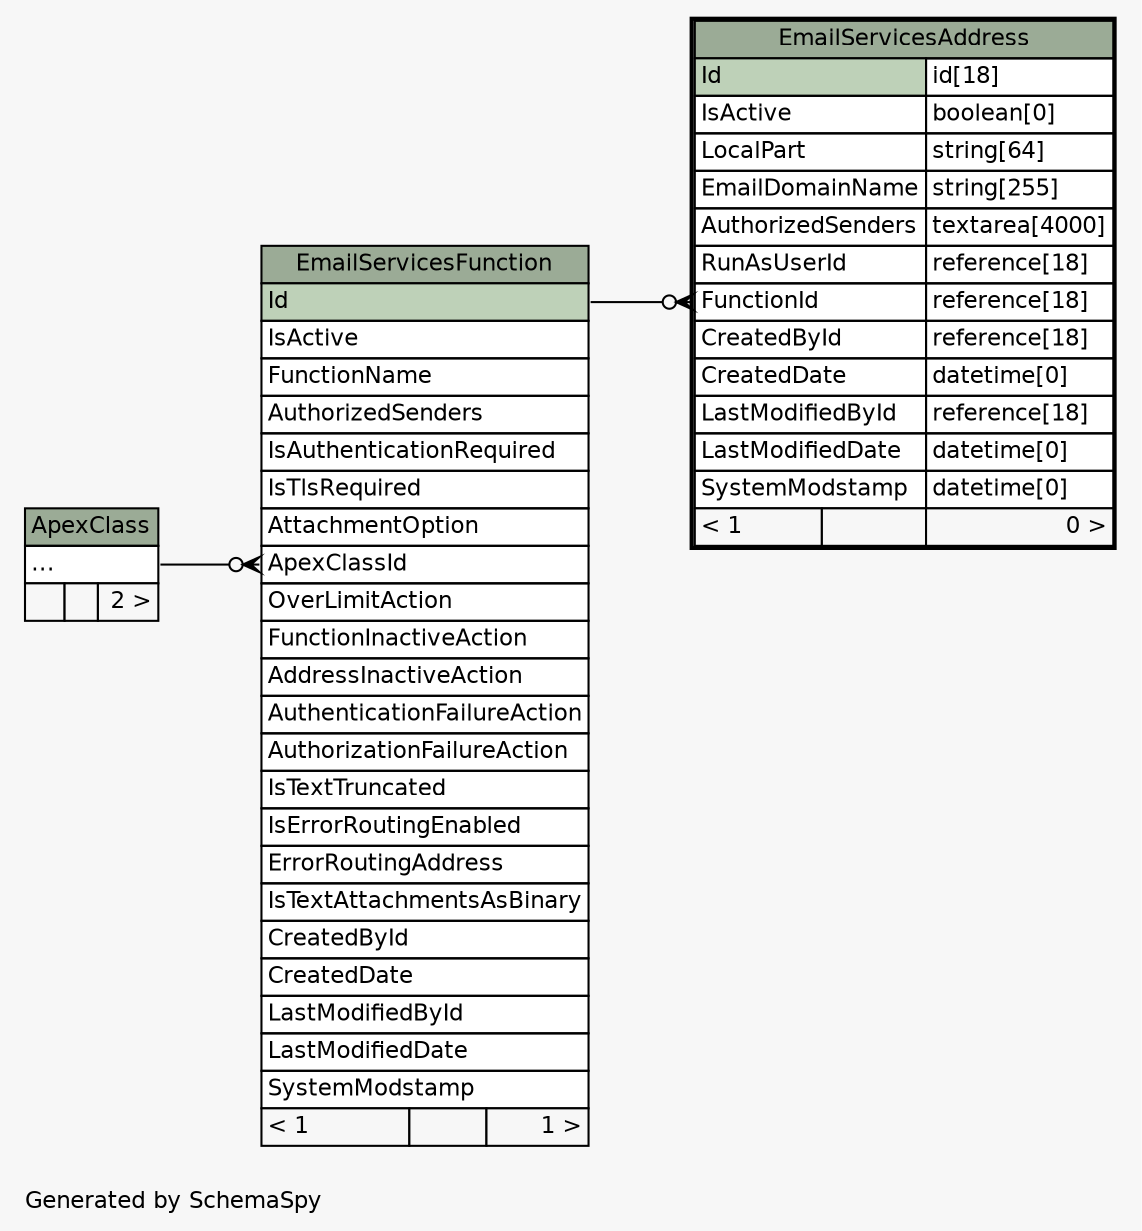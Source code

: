 // dot 2.36.0 on Mac OS X 10.11.6
// SchemaSpy rev 590
digraph "twoDegreesRelationshipsDiagram" {
  graph [
    rankdir="RL"
    bgcolor="#f7f7f7"
    label="\nGenerated by SchemaSpy"
    labeljust="l"
    nodesep="0.18"
    ranksep="0.46"
    fontname="Helvetica"
    fontsize="11"
  ];
  node [
    fontname="Helvetica"
    fontsize="11"
    shape="plaintext"
  ];
  edge [
    arrowsize="0.8"
  ];
  "EmailServicesAddress":"FunctionId":w -> "EmailServicesFunction":"Id":e [arrowhead=none dir=back arrowtail=crowodot];
  "EmailServicesFunction":"ApexClassId":w -> "ApexClass":"elipses":e [arrowhead=none dir=back arrowtail=crowodot];
  "ApexClass" [
    label=<
    <TABLE BORDER="0" CELLBORDER="1" CELLSPACING="0" BGCOLOR="#ffffff">
      <TR><TD COLSPAN="3" BGCOLOR="#9bab96" ALIGN="CENTER">ApexClass</TD></TR>
      <TR><TD PORT="elipses" COLSPAN="3" ALIGN="LEFT">...</TD></TR>
      <TR><TD ALIGN="LEFT" BGCOLOR="#f7f7f7">  </TD><TD ALIGN="RIGHT" BGCOLOR="#f7f7f7">  </TD><TD ALIGN="RIGHT" BGCOLOR="#f7f7f7">2 &gt;</TD></TR>
    </TABLE>>
    URL="ApexClass.html"
    tooltip="ApexClass"
  ];
  "EmailServicesAddress" [
    label=<
    <TABLE BORDER="2" CELLBORDER="1" CELLSPACING="0" BGCOLOR="#ffffff">
      <TR><TD COLSPAN="3" BGCOLOR="#9bab96" ALIGN="CENTER">EmailServicesAddress</TD></TR>
      <TR><TD PORT="Id" COLSPAN="2" BGCOLOR="#bed1b8" ALIGN="LEFT">Id</TD><TD PORT="Id.type" ALIGN="LEFT">id[18]</TD></TR>
      <TR><TD PORT="IsActive" COLSPAN="2" ALIGN="LEFT">IsActive</TD><TD PORT="IsActive.type" ALIGN="LEFT">boolean[0]</TD></TR>
      <TR><TD PORT="LocalPart" COLSPAN="2" ALIGN="LEFT">LocalPart</TD><TD PORT="LocalPart.type" ALIGN="LEFT">string[64]</TD></TR>
      <TR><TD PORT="EmailDomainName" COLSPAN="2" ALIGN="LEFT">EmailDomainName</TD><TD PORT="EmailDomainName.type" ALIGN="LEFT">string[255]</TD></TR>
      <TR><TD PORT="AuthorizedSenders" COLSPAN="2" ALIGN="LEFT">AuthorizedSenders</TD><TD PORT="AuthorizedSenders.type" ALIGN="LEFT">textarea[4000]</TD></TR>
      <TR><TD PORT="RunAsUserId" COLSPAN="2" ALIGN="LEFT">RunAsUserId</TD><TD PORT="RunAsUserId.type" ALIGN="LEFT">reference[18]</TD></TR>
      <TR><TD PORT="FunctionId" COLSPAN="2" ALIGN="LEFT">FunctionId</TD><TD PORT="FunctionId.type" ALIGN="LEFT">reference[18]</TD></TR>
      <TR><TD PORT="CreatedById" COLSPAN="2" ALIGN="LEFT">CreatedById</TD><TD PORT="CreatedById.type" ALIGN="LEFT">reference[18]</TD></TR>
      <TR><TD PORT="CreatedDate" COLSPAN="2" ALIGN="LEFT">CreatedDate</TD><TD PORT="CreatedDate.type" ALIGN="LEFT">datetime[0]</TD></TR>
      <TR><TD PORT="LastModifiedById" COLSPAN="2" ALIGN="LEFT">LastModifiedById</TD><TD PORT="LastModifiedById.type" ALIGN="LEFT">reference[18]</TD></TR>
      <TR><TD PORT="LastModifiedDate" COLSPAN="2" ALIGN="LEFT">LastModifiedDate</TD><TD PORT="LastModifiedDate.type" ALIGN="LEFT">datetime[0]</TD></TR>
      <TR><TD PORT="SystemModstamp" COLSPAN="2" ALIGN="LEFT">SystemModstamp</TD><TD PORT="SystemModstamp.type" ALIGN="LEFT">datetime[0]</TD></TR>
      <TR><TD ALIGN="LEFT" BGCOLOR="#f7f7f7">&lt; 1</TD><TD ALIGN="RIGHT" BGCOLOR="#f7f7f7">  </TD><TD ALIGN="RIGHT" BGCOLOR="#f7f7f7">0 &gt;</TD></TR>
    </TABLE>>
    URL="EmailServicesAddress.html"
    tooltip="EmailServicesAddress"
  ];
  "EmailServicesFunction" [
    label=<
    <TABLE BORDER="0" CELLBORDER="1" CELLSPACING="0" BGCOLOR="#ffffff">
      <TR><TD COLSPAN="3" BGCOLOR="#9bab96" ALIGN="CENTER">EmailServicesFunction</TD></TR>
      <TR><TD PORT="Id" COLSPAN="3" BGCOLOR="#bed1b8" ALIGN="LEFT">Id</TD></TR>
      <TR><TD PORT="IsActive" COLSPAN="3" ALIGN="LEFT">IsActive</TD></TR>
      <TR><TD PORT="FunctionName" COLSPAN="3" ALIGN="LEFT">FunctionName</TD></TR>
      <TR><TD PORT="AuthorizedSenders" COLSPAN="3" ALIGN="LEFT">AuthorizedSenders</TD></TR>
      <TR><TD PORT="IsAuthenticationRequired" COLSPAN="3" ALIGN="LEFT">IsAuthenticationRequired</TD></TR>
      <TR><TD PORT="IsTlsRequired" COLSPAN="3" ALIGN="LEFT">IsTlsRequired</TD></TR>
      <TR><TD PORT="AttachmentOption" COLSPAN="3" ALIGN="LEFT">AttachmentOption</TD></TR>
      <TR><TD PORT="ApexClassId" COLSPAN="3" ALIGN="LEFT">ApexClassId</TD></TR>
      <TR><TD PORT="OverLimitAction" COLSPAN="3" ALIGN="LEFT">OverLimitAction</TD></TR>
      <TR><TD PORT="FunctionInactiveAction" COLSPAN="3" ALIGN="LEFT">FunctionInactiveAction</TD></TR>
      <TR><TD PORT="AddressInactiveAction" COLSPAN="3" ALIGN="LEFT">AddressInactiveAction</TD></TR>
      <TR><TD PORT="AuthenticationFailureAction" COLSPAN="3" ALIGN="LEFT">AuthenticationFailureAction</TD></TR>
      <TR><TD PORT="AuthorizationFailureAction" COLSPAN="3" ALIGN="LEFT">AuthorizationFailureAction</TD></TR>
      <TR><TD PORT="IsTextTruncated" COLSPAN="3" ALIGN="LEFT">IsTextTruncated</TD></TR>
      <TR><TD PORT="IsErrorRoutingEnabled" COLSPAN="3" ALIGN="LEFT">IsErrorRoutingEnabled</TD></TR>
      <TR><TD PORT="ErrorRoutingAddress" COLSPAN="3" ALIGN="LEFT">ErrorRoutingAddress</TD></TR>
      <TR><TD PORT="IsTextAttachmentsAsBinary" COLSPAN="3" ALIGN="LEFT">IsTextAttachmentsAsBinary</TD></TR>
      <TR><TD PORT="CreatedById" COLSPAN="3" ALIGN="LEFT">CreatedById</TD></TR>
      <TR><TD PORT="CreatedDate" COLSPAN="3" ALIGN="LEFT">CreatedDate</TD></TR>
      <TR><TD PORT="LastModifiedById" COLSPAN="3" ALIGN="LEFT">LastModifiedById</TD></TR>
      <TR><TD PORT="LastModifiedDate" COLSPAN="3" ALIGN="LEFT">LastModifiedDate</TD></TR>
      <TR><TD PORT="SystemModstamp" COLSPAN="3" ALIGN="LEFT">SystemModstamp</TD></TR>
      <TR><TD ALIGN="LEFT" BGCOLOR="#f7f7f7">&lt; 1</TD><TD ALIGN="RIGHT" BGCOLOR="#f7f7f7">  </TD><TD ALIGN="RIGHT" BGCOLOR="#f7f7f7">1 &gt;</TD></TR>
    </TABLE>>
    URL="EmailServicesFunction.html"
    tooltip="EmailServicesFunction"
  ];
}
